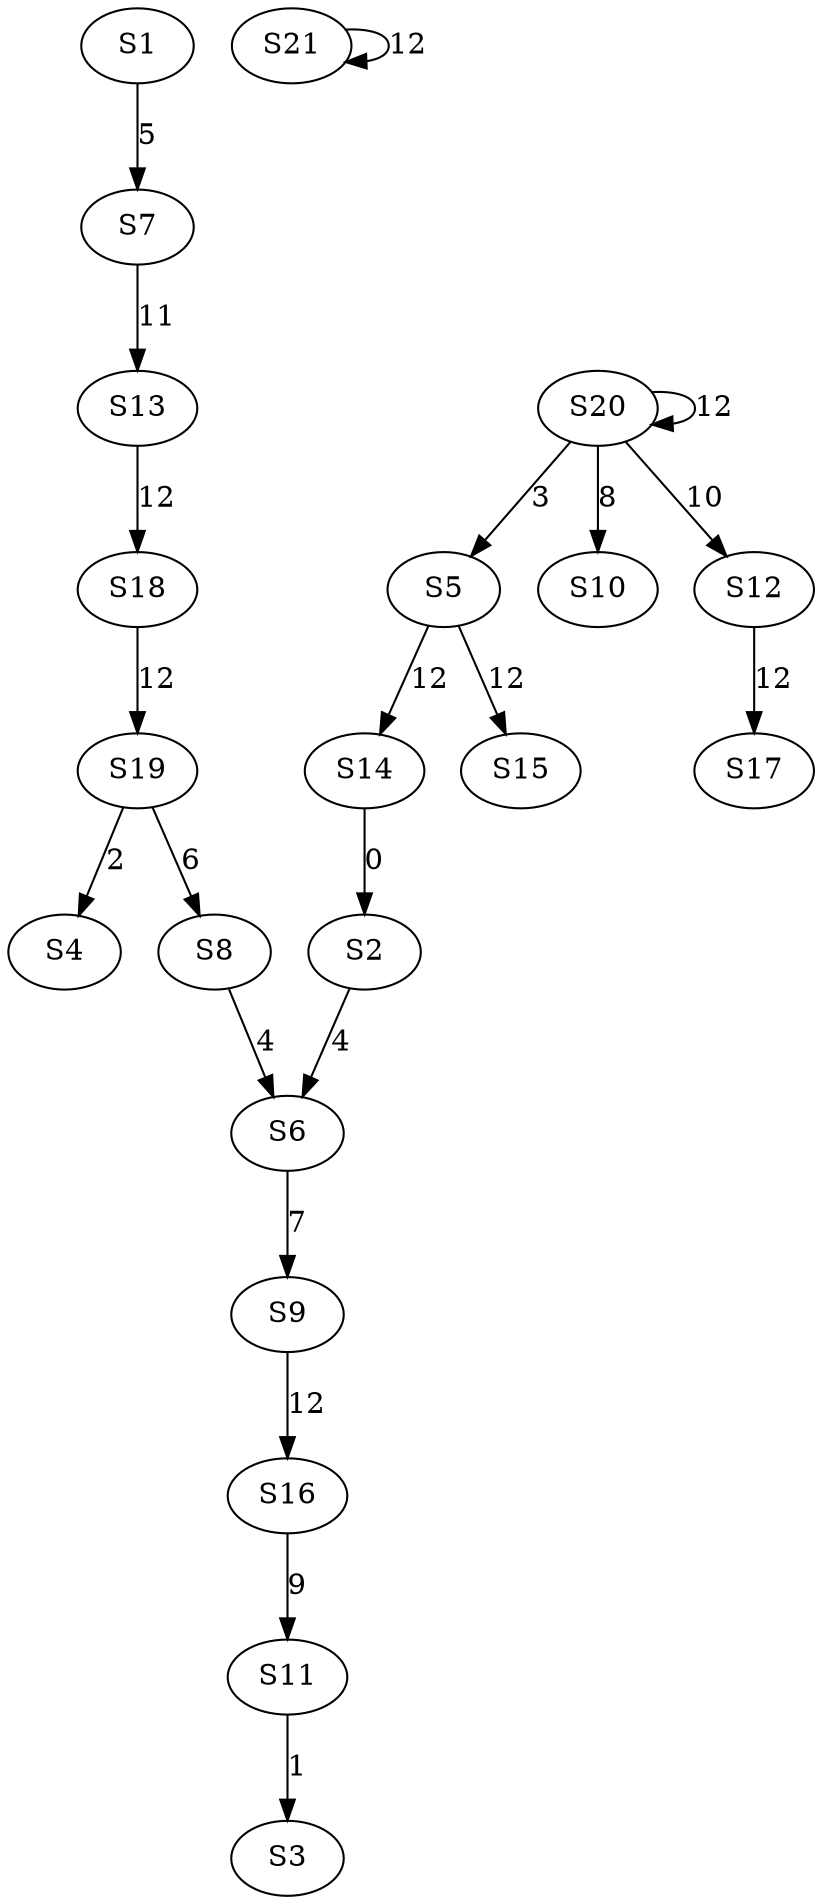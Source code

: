 strict digraph {
	S14 -> S2 [ label = 0 ];
	S11 -> S3 [ label = 1 ];
	S19 -> S4 [ label = 2 ];
	S20 -> S5 [ label = 3 ];
	S2 -> S6 [ label = 4 ];
	S1 -> S7 [ label = 5 ];
	S19 -> S8 [ label = 6 ];
	S6 -> S9 [ label = 7 ];
	S20 -> S10 [ label = 8 ];
	S16 -> S11 [ label = 9 ];
	S20 -> S12 [ label = 10 ];
	S7 -> S13 [ label = 11 ];
	S5 -> S14 [ label = 12 ];
	S5 -> S15 [ label = 12 ];
	S9 -> S16 [ label = 12 ];
	S12 -> S17 [ label = 12 ];
	S13 -> S18 [ label = 12 ];
	S18 -> S19 [ label = 12 ];
	S20 -> S20 [ label = 12 ];
	S21 -> S21 [ label = 12 ];
	S8 -> S6 [ label = 4 ];
}